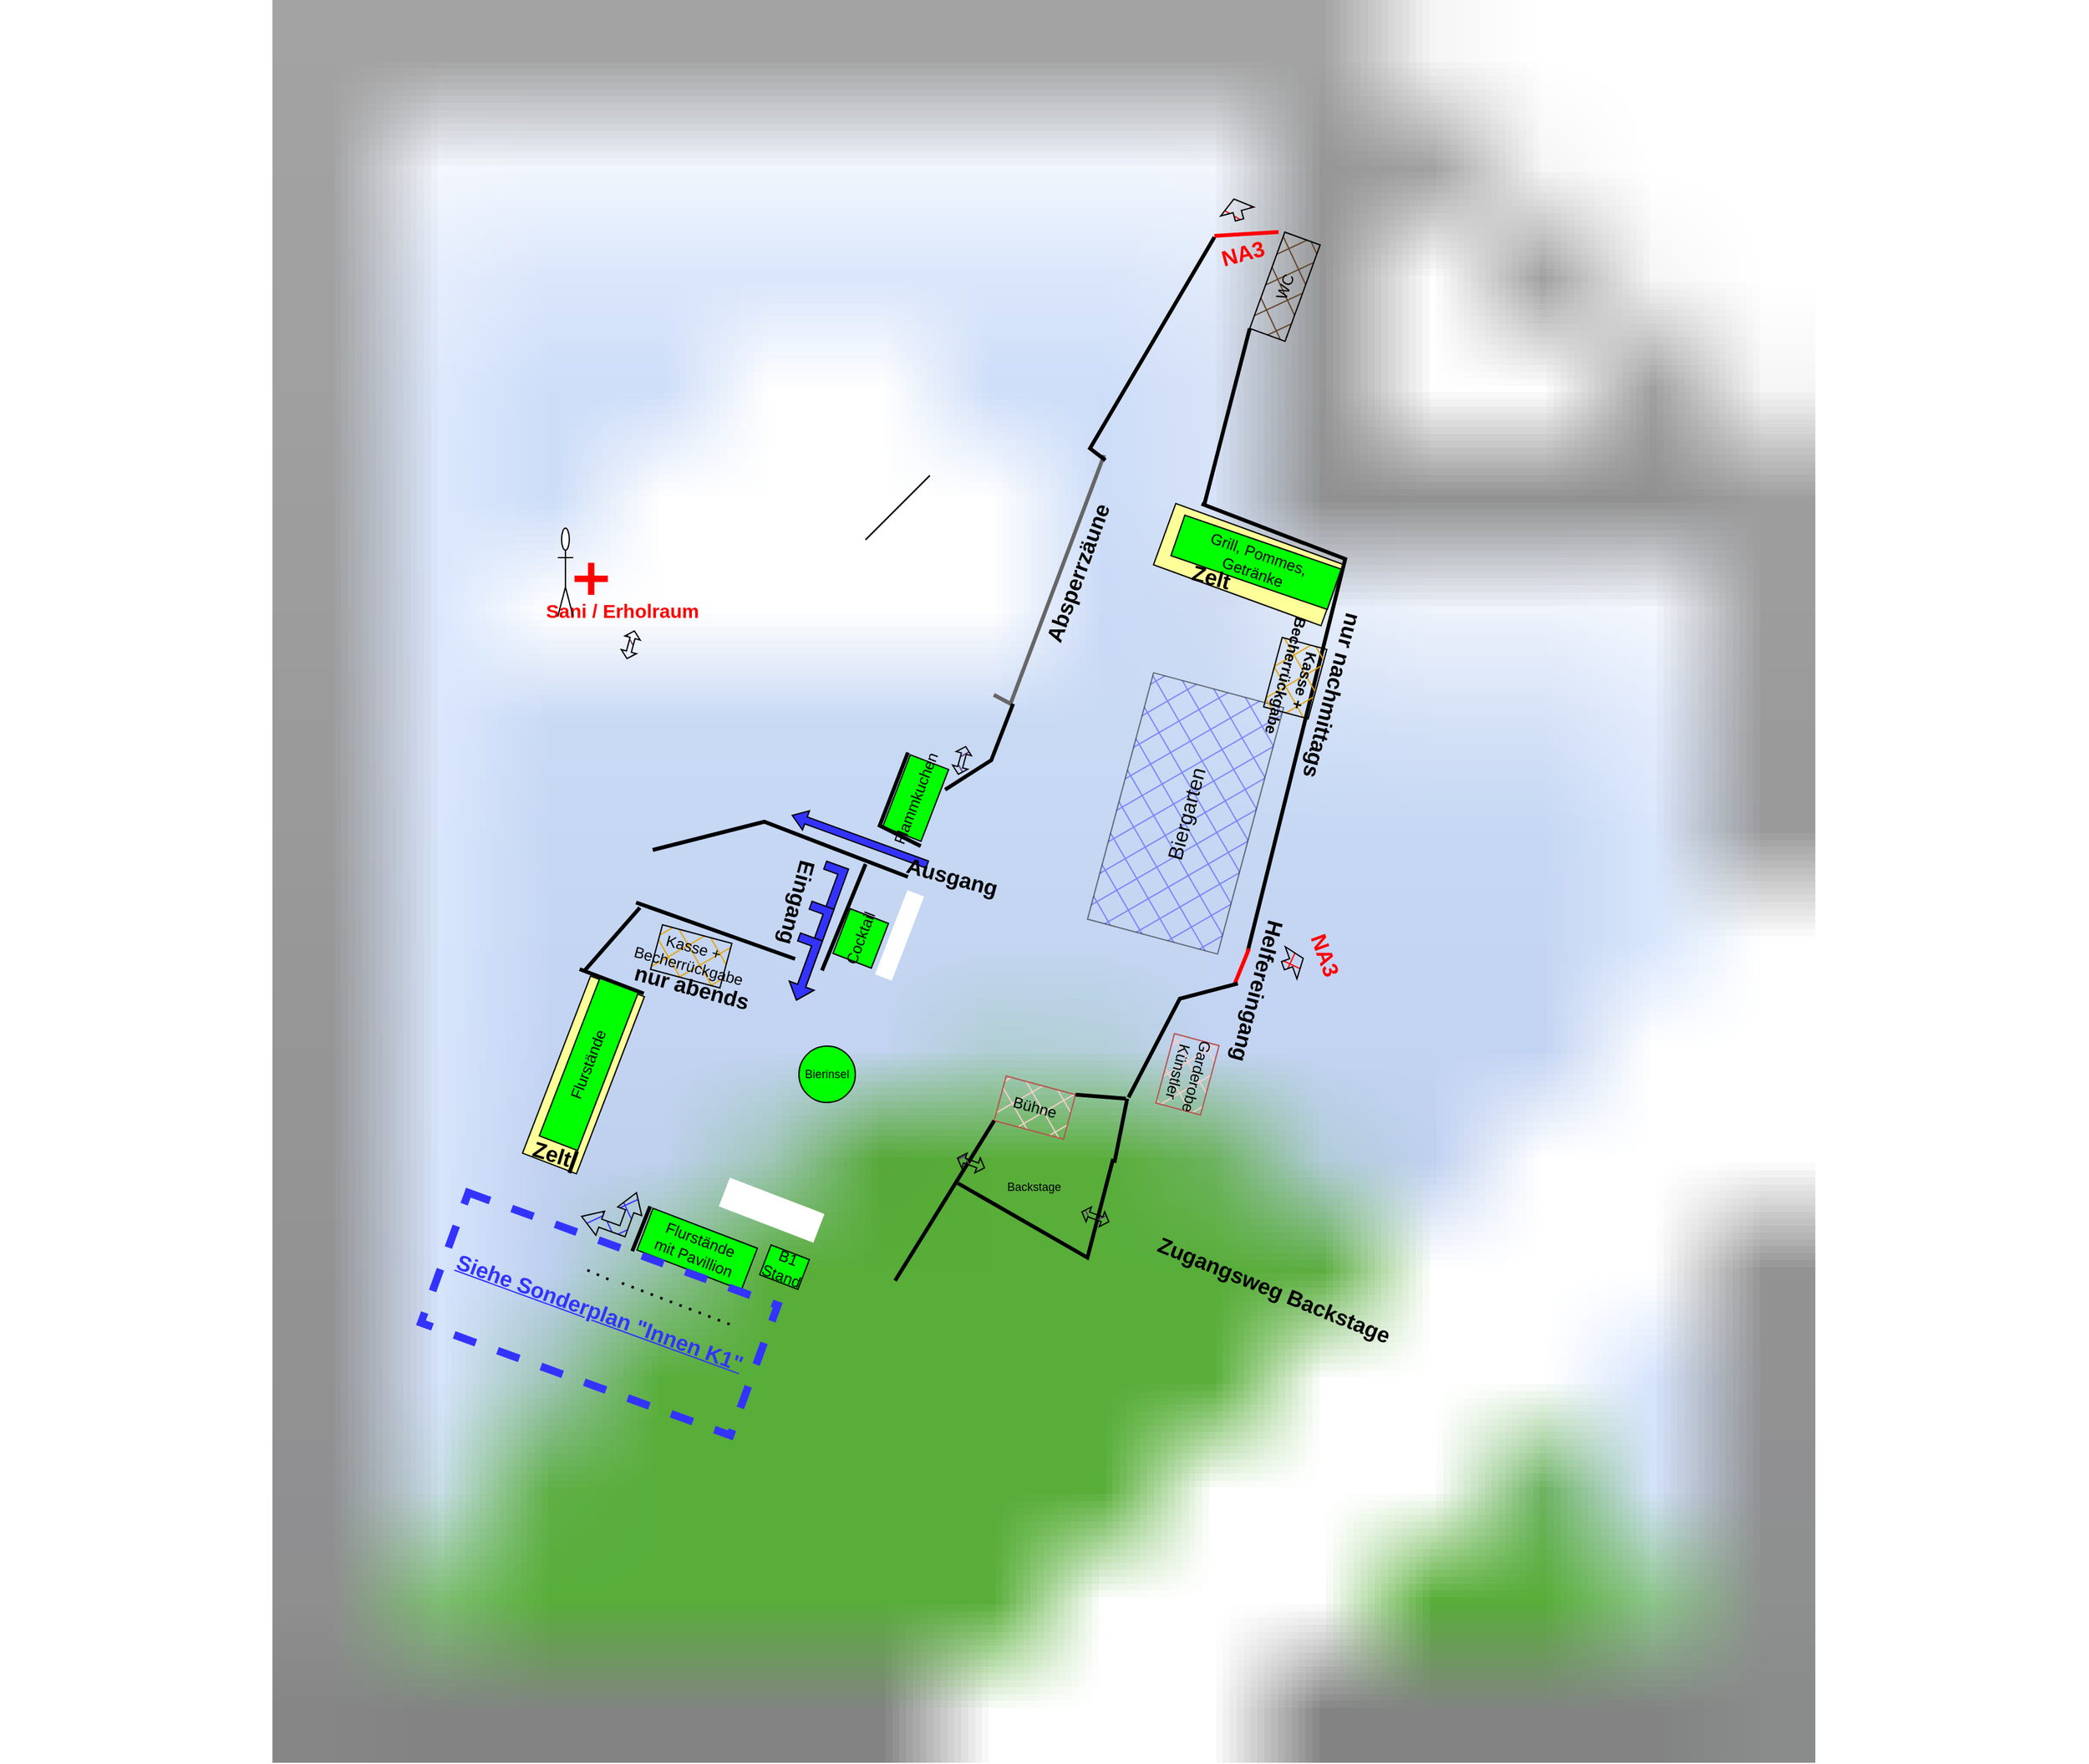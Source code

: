 <mxfile version="19.0.2" type="github">
  <diagram id="Wfs0pKFtCN_PEFJKDJEH" name="Page-1">
    <mxGraphModel dx="1382" dy="774" grid="1" gridSize="1" guides="1" tooltips="1" connect="1" arrows="1" fold="1" page="1" pageScale="1" pageWidth="1654" pageHeight="1169" backgroundImage="{&quot;src&quot;:&quot;https://home.hadiko.de/~joshua.bachmeier/uploads/Lageplan%20Heimfest.jpg&quot;,&quot;width&quot;:&quot;1628&quot;,&quot;height&quot;:&quot;1375&quot;,&quot;x&quot;:0,&quot;y&quot;:0}" math="0" shadow="0">
      <root>
        <mxCell id="0" />
        <mxCell id="1" parent="0" />
        <mxCell id="NUkmJvfwwcGjsjb0By5V-2" value="" style="rounded=0;whiteSpace=wrap;html=1;fontSize=17;rotation=291;fillColor=#FFFF99;direction=west;" parent="1" vertex="1">
          <mxGeometry x="381" y="816" width="148" height="45" as="geometry" />
        </mxCell>
        <mxCell id="NUkmJvfwwcGjsjb0By5V-1" value="" style="rounded=0;whiteSpace=wrap;html=1;fontSize=17;rotation=20;fillColor=#FFFF99;" parent="1" vertex="1">
          <mxGeometry x="904" y="415" width="139" height="50.86" as="geometry" />
        </mxCell>
        <mxCell id="w3jfegyJL3XXw5E8wWUC-4" value="" style="endArrow=none;html=1;rounded=0;strokeColor=default;strokeWidth=3;" parent="1" edge="1">
          <mxGeometry width="50" height="50" relative="1" as="geometry">
            <mxPoint x="496" y="704" as="sourcePoint" />
            <mxPoint x="620" y="748" as="targetPoint" />
          </mxGeometry>
        </mxCell>
        <mxCell id="w3jfegyJL3XXw5E8wWUC-7" value="" style="endArrow=none;html=1;rounded=0;strokeColor=default;strokeWidth=3;" parent="1" edge="1">
          <mxGeometry width="50" height="50" relative="1" as="geometry">
            <mxPoint x="509" y="663" as="sourcePoint" />
            <mxPoint x="708" y="684" as="targetPoint" />
            <Array as="points">
              <mxPoint x="596" y="641" />
            </Array>
          </mxGeometry>
        </mxCell>
        <mxCell id="w3jfegyJL3XXw5E8wWUC-8" value="" style="endArrow=none;html=1;rounded=0;strokeColor=default;strokeWidth=3;" parent="1" edge="1">
          <mxGeometry width="50" height="50" relative="1" as="geometry">
            <mxPoint x="641" y="757" as="sourcePoint" />
            <mxPoint x="675" y="674" as="targetPoint" />
          </mxGeometry>
        </mxCell>
        <mxCell id="w3jfegyJL3XXw5E8wWUC-62" value="" style="endArrow=none;html=1;rounded=0;labelBackgroundColor=none;labelBorderColor=none;fontColor=none;strokeColor=#000000;strokeWidth=3;" parent="1" edge="1">
          <mxGeometry width="50" height="50" relative="1" as="geometry">
            <mxPoint x="937" y="393" as="sourcePoint" />
            <mxPoint x="973" y="742" as="targetPoint" />
            <Array as="points">
              <mxPoint x="1049" y="436" />
            </Array>
          </mxGeometry>
        </mxCell>
        <mxCell id="w3jfegyJL3XXw5E8wWUC-63" value="" style="endArrow=none;html=1;rounded=0;labelBackgroundColor=none;labelBorderColor=none;fontColor=none;strokeColor=#666666;strokeWidth=3;" parent="1" edge="1">
          <mxGeometry width="50" height="50" relative="1" as="geometry">
            <mxPoint x="861" y="355" as="sourcePoint" />
            <mxPoint x="775" y="542" as="targetPoint" />
            <Array as="points">
              <mxPoint x="788" y="549" />
            </Array>
          </mxGeometry>
        </mxCell>
        <mxCell id="w3jfegyJL3XXw5E8wWUC-71" value="" style="endArrow=none;dashed=1;html=1;dashPattern=1 3;strokeWidth=2;rounded=0;labelBackgroundColor=none;labelBorderColor=none;fontColor=none;startArrow=none;" parent="1" edge="1">
          <mxGeometry width="50" height="50" relative="1" as="geometry">
            <mxPoint x="458" y="990.765" as="sourcePoint" />
            <mxPoint x="477" y="999" as="targetPoint" />
          </mxGeometry>
        </mxCell>
        <mxCell id="w3jfegyJL3XXw5E8wWUC-75" value="" style="endArrow=none;html=1;rounded=0;labelBackgroundColor=none;labelBorderColor=none;fontColor=none;strokeColor=#000000;strokeWidth=3;" parent="1" edge="1">
          <mxGeometry width="50" height="50" relative="1" as="geometry">
            <mxPoint x="493" y="976" as="sourcePoint" />
            <mxPoint x="507" y="941" as="targetPoint" />
          </mxGeometry>
        </mxCell>
        <mxCell id="w3jfegyJL3XXw5E8wWUC-76" value="" style="html=1;shadow=0;dashed=0;align=center;verticalAlign=middle;shape=mxgraph.arrows2.bendArrow;dy=3.28;dx=11.74;notch=0;arrowHead=20.2;rounded=0;fontColor=none;fillColor=#3333FF;rotation=110;strokeWidth=1;" parent="1" vertex="1">
          <mxGeometry x="582.73" y="715.12" width="109.76" height="24.99" as="geometry" />
        </mxCell>
        <mxCell id="w3jfegyJL3XXw5E8wWUC-80" value="" style="html=1;shadow=0;dashed=0;align=center;verticalAlign=middle;shape=mxgraph.arrows2.bendArrow;dy=3.28;dx=11.74;notch=0;arrowHead=20.2;rounded=0;fontColor=none;fillColor=#3333FF;rotation=110;strokeWidth=1;" parent="1" vertex="1">
          <mxGeometry x="593.68" y="730.75" width="76.49" height="24.99" as="geometry" />
        </mxCell>
        <mxCell id="w3jfegyJL3XXw5E8wWUC-81" value="" style="html=1;shadow=0;dashed=0;align=center;verticalAlign=middle;shape=mxgraph.arrows2.bendArrow;dy=3.28;dx=11.74;notch=0;arrowHead=20.2;rounded=0;fontColor=none;fillColor=#3333FF;rotation=110;strokeWidth=1;" parent="1" vertex="1">
          <mxGeometry x="602.34" y="743.12" width="50.17" height="24.99" as="geometry" />
        </mxCell>
        <mxCell id="w3jfegyJL3XXw5E8wWUC-82" value="" style="html=1;shadow=0;dashed=0;align=center;verticalAlign=middle;shape=mxgraph.arrows2.arrow;dy=0.64;dx=11.41;flipH=1;notch=0;fontColor=none;strokeWidth=1;fillColor=#3333FF;rotation=20;" parent="1" vertex="1">
          <mxGeometry x="614.43" y="647.21" width="112" height="16" as="geometry" />
        </mxCell>
        <mxCell id="w3jfegyJL3XXw5E8wWUC-83" value="&lt;div&gt;Cocktail&lt;/div&gt;" style="rounded=0;whiteSpace=wrap;html=1;fontColor=none;strokeWidth=1;fillColor=#00FF00;rotation=291;" parent="1" vertex="1">
          <mxGeometry x="652.51" y="716" width="37.37" height="32" as="geometry" />
        </mxCell>
        <mxCell id="w3jfegyJL3XXw5E8wWUC-84" value="&lt;div&gt;Flammkuchen&lt;br&gt;&lt;/div&gt;" style="rounded=0;whiteSpace=wrap;html=1;fontColor=none;strokeWidth=1;fillColor=#00FF00;rotation=291;" parent="1" vertex="1">
          <mxGeometry x="684.05" y="606.53" width="60" height="32" as="geometry" />
        </mxCell>
        <mxCell id="w3jfegyJL3XXw5E8wWUC-85" value="&lt;div&gt;Flurstände&lt;/div&gt;" style="rounded=0;whiteSpace=wrap;html=1;fontColor=none;strokeWidth=1;fillColor=#00FF00;rotation=291;" parent="1" vertex="1">
          <mxGeometry x="393.15" y="814.14" width="132" height="32" as="geometry" />
        </mxCell>
        <mxCell id="w3jfegyJL3XXw5E8wWUC-86" value="" style="endArrow=none;html=1;rounded=0;labelBackgroundColor=none;labelBorderColor=none;fontColor=none;strokeColor=#000000;strokeWidth=3;" parent="1" edge="1">
          <mxGeometry width="50" height="50" relative="1" as="geometry">
            <mxPoint x="502" y="775" as="sourcePoint" />
            <mxPoint x="452" y="756" as="targetPoint" />
          </mxGeometry>
        </mxCell>
        <mxCell id="w3jfegyJL3XXw5E8wWUC-87" value="" style="endArrow=none;html=1;rounded=0;labelBackgroundColor=none;labelBorderColor=none;fontColor=none;strokeColor=#000000;strokeWidth=3;" parent="1" edge="1">
          <mxGeometry width="50" height="50" relative="1" as="geometry">
            <mxPoint x="444" y="915" as="sourcePoint" />
            <mxPoint x="450" y="898" as="targetPoint" />
          </mxGeometry>
        </mxCell>
        <mxCell id="w3jfegyJL3XXw5E8wWUC-88" value="Flurstände&lt;br&gt;mit Pavillion" style="rounded=0;whiteSpace=wrap;html=1;fontColor=none;strokeWidth=1;fillColor=#00FF00;rotation=21;" parent="1" vertex="1">
          <mxGeometry x="500.08" y="956.94" width="87.18" height="34.87" as="geometry" />
        </mxCell>
        <mxCell id="w3jfegyJL3XXw5E8wWUC-89" value="&lt;div style=&quot;font-size: 9px&quot;&gt;Bierinsel&lt;/div&gt;" style="ellipse;whiteSpace=wrap;html=1;aspect=fixed;fontColor=default;strokeWidth=1;fillColor=#00FF00;fontSize=10;" parent="1" vertex="1">
          <mxGeometry x="623" y="816" width="44" height="44" as="geometry" />
        </mxCell>
        <mxCell id="w3jfegyJL3XXw5E8wWUC-92" value="&lt;div&gt;Grill, Pommes, Getränke&lt;/div&gt;" style="rounded=0;whiteSpace=wrap;html=1;fontColor=default;strokeWidth=1;fillColor=#00FF00;rotation=19;" parent="1" vertex="1">
          <mxGeometry x="915" y="422" width="128.94" height="33.34" as="geometry" />
        </mxCell>
        <mxCell id="w3jfegyJL3XXw5E8wWUC-98" value="" style="endArrow=none;html=1;rounded=0;labelBackgroundColor=none;labelBorderColor=none;fontColor=default;strokeColor=#000000;strokeWidth=3;exitX=0;exitY=0;exitDx=0;exitDy=0;" parent="1" source="w3jfegyJL3XXw5E8wWUC-112" edge="1">
          <mxGeometry width="50" height="50" relative="1" as="geometry">
            <mxPoint x="833" y="399" as="sourcePoint" />
            <mxPoint x="939" y="394" as="targetPoint" />
            <Array as="points" />
          </mxGeometry>
        </mxCell>
        <mxCell id="w3jfegyJL3XXw5E8wWUC-99" value="" style="endArrow=none;html=1;rounded=0;labelBackgroundColor=none;labelBorderColor=none;fontColor=default;strokeColor=#FF0000;strokeWidth=3;" parent="1" edge="1">
          <mxGeometry width="50" height="50" relative="1" as="geometry">
            <mxPoint x="947" y="184" as="sourcePoint" />
            <mxPoint x="997" y="181" as="targetPoint" />
          </mxGeometry>
        </mxCell>
        <mxCell id="w3jfegyJL3XXw5E8wWUC-100" value="&lt;div&gt;Bühne&lt;/div&gt;" style="rounded=0;whiteSpace=wrap;html=1;glass=0;sketch=0;fillStyle=cross-hatch;strokeWidth=1;fillColor=#f8cecc;rotation=15;strokeColor=#b85450;" parent="1" vertex="1">
          <mxGeometry x="779" y="846" width="56" height="36" as="geometry" />
        </mxCell>
        <mxCell id="w3jfegyJL3XXw5E8wWUC-101" value="" style="endArrow=none;html=1;rounded=0;labelBackgroundColor=none;labelBorderColor=none;fontColor=default;strokeColor=#000000;strokeWidth=3;exitX=1;exitY=0;exitDx=0;exitDy=0;" parent="1" source="w3jfegyJL3XXw5E8wWUC-100" edge="1">
          <mxGeometry width="50" height="50" relative="1" as="geometry">
            <mxPoint x="566" y="654" as="sourcePoint" />
            <mxPoint x="878" y="857" as="targetPoint" />
          </mxGeometry>
        </mxCell>
        <mxCell id="w3jfegyJL3XXw5E8wWUC-102" value="" style="endArrow=none;html=1;rounded=0;labelBackgroundColor=none;labelBorderColor=none;fontColor=default;strokeColor=#000000;strokeWidth=3;entryX=0;entryY=1;entryDx=0;entryDy=0;" parent="1" target="w3jfegyJL3XXw5E8wWUC-100" edge="1">
          <mxGeometry width="50" height="50" relative="1" as="geometry">
            <mxPoint x="698" y="999" as="sourcePoint" />
            <mxPoint x="616" y="604" as="targetPoint" />
          </mxGeometry>
        </mxCell>
        <mxCell id="w3jfegyJL3XXw5E8wWUC-104" value="" style="html=1;shadow=0;dashed=0;align=center;verticalAlign=middle;shape=mxgraph.arrows2.bendDoubleArrow;dy=3.36;dx=15.43;arrowHead=19.94;rounded=0;glass=0;sketch=0;fillStyle=cross-hatch;fontColor=default;strokeWidth=1;fillColor=#3333FF;gradientColor=none;rotation=200;" parent="1" vertex="1">
          <mxGeometry x="456" y="925" width="43.85" height="42" as="geometry" />
        </mxCell>
        <mxCell id="w3jfegyJL3XXw5E8wWUC-106" value="" style="endArrow=none;dashed=1;html=1;dashPattern=1 3;strokeWidth=2;rounded=0;labelBackgroundColor=none;labelBorderColor=none;fontColor=none;" parent="1" edge="1">
          <mxGeometry width="50" height="50" relative="1" as="geometry">
            <mxPoint x="569" y="1033" as="sourcePoint" />
            <mxPoint x="480" y="999" as="targetPoint" />
          </mxGeometry>
        </mxCell>
        <mxCell id="w3jfegyJL3XXw5E8wWUC-111" value="&lt;div&gt;&lt;font style=&quot;font-size: 16px&quot;&gt;Biergarten&lt;/font&gt;&lt;/div&gt;" style="rounded=0;whiteSpace=wrap;html=1;glass=0;sketch=0;fillStyle=cross-hatch;fontColor=default;strokeWidth=1;fillColor=#3333FF;gradientColor=none;rotation=-75;strokeColor=default;opacity=50;" parent="1" vertex="1">
          <mxGeometry x="825" y="582" width="199" height="105" as="geometry" />
        </mxCell>
        <mxCell id="w3jfegyJL3XXw5E8wWUC-112" value="WC" style="rounded=0;whiteSpace=wrap;html=1;glass=0;sketch=0;fillStyle=cross-hatch;fontColor=default;strokeColor=default;strokeWidth=1;fillColor=#63452C;gradientColor=none;rotation=-70;" parent="1" vertex="1">
          <mxGeometry x="962" y="209.0" width="80" height="29.32" as="geometry" />
        </mxCell>
        <mxCell id="w3jfegyJL3XXw5E8wWUC-117" value="" style="endArrow=none;html=1;rounded=0;labelBackgroundColor=none;labelBorderColor=none;fontColor=default;strokeColor=#000000;strokeWidth=3;" parent="1" edge="1">
          <mxGeometry width="50" height="50" relative="1" as="geometry">
            <mxPoint x="869" y="907" as="sourcePoint" />
            <mxPoint x="879" y="857" as="targetPoint" />
          </mxGeometry>
        </mxCell>
        <mxCell id="w3jfegyJL3XXw5E8wWUC-118" value="" style="endArrow=none;html=1;rounded=0;labelBackgroundColor=none;labelBorderColor=none;fontColor=default;strokeColor=#000000;strokeWidth=3;" parent="1" edge="1">
          <mxGeometry width="50" height="50" relative="1" as="geometry">
            <mxPoint x="747" y="923" as="sourcePoint" />
            <mxPoint x="868" y="904" as="targetPoint" />
            <Array as="points">
              <mxPoint x="848" y="981" />
            </Array>
          </mxGeometry>
        </mxCell>
        <mxCell id="w3jfegyJL3XXw5E8wWUC-120" value="" style="html=1;shadow=0;dashed=0;align=center;verticalAlign=middle;shape=mxgraph.arrows2.twoWayArrow;dy=0.68;dx=5.67;glass=0;sketch=0;fillStyle=cross-hatch;fontColor=default;strokeColor=default;strokeWidth=1;fillColor=#613583;gradientColor=none;rotation=20;" parent="1" vertex="1">
          <mxGeometry x="843" y="943" width="22.33" height="12.29" as="geometry" />
        </mxCell>
        <mxCell id="w3jfegyJL3XXw5E8wWUC-129" value="" style="html=1;shadow=0;dashed=0;align=center;verticalAlign=middle;shape=mxgraph.arrows2.twoWayArrow;dy=0.68;dx=5.67;glass=0;sketch=0;fillStyle=cross-hatch;fontColor=default;strokeColor=default;strokeWidth=1;fillColor=#613583;gradientColor=none;rotation=20;" parent="1" vertex="1">
          <mxGeometry x="746" y="901" width="22.33" height="12.29" as="geometry" />
        </mxCell>
        <mxCell id="w3jfegyJL3XXw5E8wWUC-151" value="&lt;div&gt;&lt;b&gt;&lt;font style=&quot;font-size: 17px&quot;&gt;Zelt&lt;/font&gt;&lt;/b&gt;&lt;/div&gt;" style="text;html=1;align=center;verticalAlign=middle;resizable=0;points=[];autosize=1;strokeColor=none;fillColor=none;fontSize=9;fontColor=default;rotation=15;" parent="1" vertex="1">
          <mxGeometry x="923" y="441" width="41" height="19" as="geometry" />
        </mxCell>
        <mxCell id="w3jfegyJL3XXw5E8wWUC-153" value="&lt;div&gt;Backstage&lt;/div&gt;" style="text;html=1;align=center;verticalAlign=middle;resizable=0;points=[];autosize=1;strokeColor=none;fillColor=none;fontSize=9;fontColor=default;" parent="1" vertex="1">
          <mxGeometry x="779" y="918" width="53" height="16" as="geometry" />
        </mxCell>
        <mxCell id="w3jfegyJL3XXw5E8wWUC-156" value="Sani / Erholraum" style="text;html=1;align=center;verticalAlign=middle;resizable=0;points=[];autosize=1;strokeColor=none;fillColor=none;fontSize=15;fontColor=#FF0000;fontStyle=1" parent="1" vertex="1">
          <mxGeometry x="420" y="464" width="130" height="23" as="geometry" />
        </mxCell>
        <mxCell id="w3jfegyJL3XXw5E8wWUC-160" value="" style="endArrow=none;html=1;rounded=0;labelBackgroundColor=none;labelBorderColor=none;fontSize=9;fontColor=default;strokeColor=#000000;strokeWidth=3;" parent="1" edge="1">
          <mxGeometry width="50" height="50" relative="1" as="geometry">
            <mxPoint x="718" y="660" as="sourcePoint" />
            <mxPoint x="708" y="587" as="targetPoint" />
            <Array as="points">
              <mxPoint x="686" y="644" />
            </Array>
          </mxGeometry>
        </mxCell>
        <mxCell id="w3jfegyJL3XXw5E8wWUC-241" value="Actor" style="shape=umlActor;verticalLabelPosition=bottom;verticalAlign=top;outlineConnect=0;fontColor=none;html=1;noLabel=1;" parent="1" vertex="1">
          <mxGeometry x="434.94" y="412" width="12" height="69" as="geometry" />
        </mxCell>
        <mxCell id="w3jfegyJL3XXw5E8wWUC-242" value="" style="html=1;shadow=0;dashed=0;align=center;verticalAlign=middle;shape=mxgraph.arrows2.twoWayArrow;dy=0.68;dx=5.67;glass=0;sketch=0;fillStyle=cross-hatch;fontColor=default;strokeColor=default;strokeWidth=1;fillColor=#613583;gradientColor=none;rotation=105;" parent="1" vertex="1">
          <mxGeometry x="480.67" y="496.85" width="22.33" height="12.29" as="geometry" />
        </mxCell>
        <mxCell id="NUkmJvfwwcGjsjb0By5V-5" value="&lt;div&gt;&lt;b&gt;&lt;font style=&quot;font-size: 17px&quot;&gt;Zelt&lt;/font&gt;&lt;/b&gt;&lt;/div&gt;" style="text;html=1;align=center;verticalAlign=middle;resizable=0;points=[];autosize=1;strokeColor=none;fillColor=none;fontSize=9;fontColor=default;rotation=17;" parent="1" vertex="1">
          <mxGeometry x="409.31" y="891" width="41" height="19" as="geometry" />
        </mxCell>
        <mxCell id="NUkmJvfwwcGjsjb0By5V-7" value="&lt;div&gt;&lt;b&gt;&lt;font style=&quot;font-size: 17px&quot;&gt;Ausgang&lt;/font&gt;&lt;/b&gt;&lt;/div&gt;" style="text;html=1;align=center;verticalAlign=middle;resizable=0;points=[];autosize=1;strokeColor=none;fillColor=none;fontSize=9;fontColor=default;rotation=15;" parent="1" vertex="1">
          <mxGeometry x="700" y="675" width="84" height="19" as="geometry" />
        </mxCell>
        <mxCell id="NUkmJvfwwcGjsjb0By5V-9" value="&lt;div&gt;&lt;b&gt;&lt;font style=&quot;font-size: 17px&quot;&gt;Eingang&lt;/font&gt;&lt;/b&gt;&lt;/div&gt;" style="text;html=1;align=center;verticalAlign=middle;resizable=0;points=[];autosize=1;strokeColor=none;fillColor=none;fontSize=9;fontColor=default;rotation=105;" parent="1" vertex="1">
          <mxGeometry x="582" y="694" width="78" height="19" as="geometry" />
        </mxCell>
        <mxCell id="D4YwwgCK-rwBsuPC_7lr-1" value="&lt;div&gt;&lt;b&gt;&lt;font style=&quot;font-size: 17px&quot;&gt;NA3&lt;/font&gt;&lt;/b&gt;&lt;/div&gt;" style="text;html=1;align=center;verticalAlign=middle;resizable=0;points=[];autosize=1;strokeColor=none;fillColor=none;fontSize=9;fontColor=#FF0000;rotation=-15;" parent="1" vertex="1">
          <mxGeometry x="946" y="189" width="45" height="19" as="geometry" />
        </mxCell>
        <mxCell id="D4YwwgCK-rwBsuPC_7lr-6" value="" style="endArrow=none;html=1;rounded=0;labelBackgroundColor=none;labelBorderColor=none;fontColor=default;strokeColor=#000000;strokeWidth=3;" parent="1" edge="1">
          <mxGeometry width="50" height="50" relative="1" as="geometry">
            <mxPoint x="947" y="185" as="sourcePoint" />
            <mxPoint x="862" y="359" as="targetPoint" />
            <Array as="points">
              <mxPoint x="850" y="349.77" />
            </Array>
          </mxGeometry>
        </mxCell>
        <mxCell id="D4YwwgCK-rwBsuPC_7lr-7" value="" style="html=1;shadow=0;dashed=0;align=center;verticalAlign=middle;shape=mxgraph.arrows2.arrow;dy=0.75;dx=10.09;direction=south;notch=0;glass=0;sketch=0;fillStyle=cross-hatch;fontColor=default;strokeColor=default;strokeWidth=1;fillColor=#FF0000;gradientColor=none;rotation=-195;" parent="1" vertex="1">
          <mxGeometry x="951" y="155" width="26.73" height="16.83" as="geometry" />
        </mxCell>
        <mxCell id="D4YwwgCK-rwBsuPC_7lr-9" value="&lt;font style=&quot;font-size: 17px&quot; color=&quot;#3333ff&quot;&gt;&lt;b&gt;&lt;u&gt;Siehe Sonderplan &quot;Innen K1&quot;&lt;/u&gt;&lt;/b&gt;&lt;/font&gt;" style="rounded=0;whiteSpace=wrap;html=1;fontColor=#FF0000;rotation=20;fillColor=none;strokeColor=#3333FF;strokeWidth=6;dashed=1;" parent="1" vertex="1">
          <mxGeometry x="339" y="971" width="256.77" height="108" as="geometry" />
        </mxCell>
        <mxCell id="NjJawy5yZ8ZEdPmJlJTa-1" value="" style="rounded=0;whiteSpace=wrap;html=1;strokeWidth=1;rotation=21;strokeColor=none;" parent="1" vertex="1">
          <mxGeometry x="562.22" y="932" width="79" height="24" as="geometry" />
        </mxCell>
        <mxCell id="NjJawy5yZ8ZEdPmJlJTa-2" value="" style="rounded=0;whiteSpace=wrap;html=1;strokeWidth=1;rotation=21;strokeColor=none;" parent="1" vertex="1">
          <mxGeometry x="694.51" y="694.54" width="13.95" height="70.34" as="geometry" />
        </mxCell>
        <mxCell id="NjJawy5yZ8ZEdPmJlJTa-3" value="" style="shape=cross;whiteSpace=wrap;html=1;fontSize=15;fontColor=#FF0000;fillColor=#FF0000;strokeColor=none;" parent="1" vertex="1">
          <mxGeometry x="448" y="439" width="26" height="25" as="geometry" />
        </mxCell>
        <mxCell id="zEaIrgbPwqwV_-SyikPa-1" value="&lt;div&gt;&lt;b&gt;&lt;font style=&quot;font-size: 17px&quot;&gt;NA3&lt;/font&gt;&lt;/b&gt;&lt;/div&gt;" style="text;html=1;align=center;verticalAlign=middle;resizable=0;points=[];autosize=1;strokeColor=none;fillColor=none;fontSize=9;fontColor=#FF0000;rotation=70;" parent="1" vertex="1">
          <mxGeometry x="1010" y="735" width="45" height="19" as="geometry" />
        </mxCell>
        <mxCell id="zEaIrgbPwqwV_-SyikPa-2" value="" style="html=1;shadow=0;dashed=0;align=center;verticalAlign=middle;shape=mxgraph.arrows2.arrow;dy=0.75;dx=10.09;direction=south;notch=0;glass=0;sketch=0;fillStyle=cross-hatch;fontColor=default;strokeColor=default;strokeWidth=1;fillColor=#FF0000;gradientColor=none;rotation=-110;" parent="1" vertex="1">
          <mxGeometry x="995" y="742" width="26.73" height="16.83" as="geometry" />
        </mxCell>
        <mxCell id="zEaIrgbPwqwV_-SyikPa-3" value="" style="endArrow=none;html=1;rounded=0;labelBackgroundColor=none;labelBorderColor=none;fontColor=default;strokeColor=#FF0000;strokeWidth=3;" parent="1" edge="1">
          <mxGeometry width="50" height="50" relative="1" as="geometry">
            <mxPoint x="963" y="767" as="sourcePoint" />
            <mxPoint x="974" y="740" as="targetPoint" />
          </mxGeometry>
        </mxCell>
        <mxCell id="j9RiTQhC1SYrfNbR4d4D-1" value="" style="endArrow=none;html=1;rounded=0;" edge="1" parent="1">
          <mxGeometry width="50" height="50" relative="1" as="geometry">
            <mxPoint x="675" y="421" as="sourcePoint" />
            <mxPoint x="725" y="371" as="targetPoint" />
          </mxGeometry>
        </mxCell>
        <mxCell id="j9RiTQhC1SYrfNbR4d4D-2" value="" style="endArrow=none;html=1;rounded=0;" edge="1" parent="1">
          <mxGeometry width="50" height="50" relative="1" as="geometry">
            <mxPoint x="675" y="421" as="sourcePoint" />
            <mxPoint x="725" y="371" as="targetPoint" />
          </mxGeometry>
        </mxCell>
        <mxCell id="j9RiTQhC1SYrfNbR4d4D-3" value="" style="endArrow=none;html=1;rounded=0;" edge="1" parent="1">
          <mxGeometry width="50" height="50" relative="1" as="geometry">
            <mxPoint x="675" y="421" as="sourcePoint" />
            <mxPoint x="725" y="371" as="targetPoint" />
          </mxGeometry>
        </mxCell>
        <mxCell id="j9RiTQhC1SYrfNbR4d4D-5" value="" style="endArrow=none;html=1;rounded=0;strokeColor=default;strokeWidth=3;" edge="1" parent="1">
          <mxGeometry width="50" height="50" relative="1" as="geometry">
            <mxPoint x="456" y="757" as="sourcePoint" />
            <mxPoint x="499" y="708" as="targetPoint" />
          </mxGeometry>
        </mxCell>
        <mxCell id="j9RiTQhC1SYrfNbR4d4D-6" value="" style="endArrow=none;html=1;rounded=0;labelBackgroundColor=none;labelBorderColor=none;fontColor=default;strokeColor=#000000;strokeWidth=3;" edge="1" parent="1">
          <mxGeometry width="50" height="50" relative="1" as="geometry">
            <mxPoint x="880" y="856" as="sourcePoint" />
            <mxPoint x="965.3" y="767.14" as="targetPoint" />
            <Array as="points">
              <mxPoint x="920" y="779" />
            </Array>
          </mxGeometry>
        </mxCell>
        <mxCell id="j9RiTQhC1SYrfNbR4d4D-8" value="&lt;span style=&quot;font-size: 17px;&quot;&gt;&lt;b&gt;Helfereingang&lt;/b&gt;&lt;/span&gt;" style="text;html=1;align=center;verticalAlign=middle;resizable=0;points=[];autosize=1;strokeColor=none;fillColor=none;fontSize=9;fontColor=default;rotation=105;" vertex="1" parent="1">
          <mxGeometry x="918" y="763" width="124" height="19" as="geometry" />
        </mxCell>
        <mxCell id="j9RiTQhC1SYrfNbR4d4D-9" value="&lt;span style=&quot;font-size: 17px;&quot;&gt;&lt;b&gt;Absperrzäune&lt;/b&gt;&lt;/span&gt;" style="text;html=1;align=center;verticalAlign=middle;resizable=0;points=[];autosize=1;strokeColor=none;fillColor=none;fontSize=9;fontColor=default;rotation=-70;" vertex="1" parent="1">
          <mxGeometry x="779" y="438" width="124" height="19" as="geometry" />
        </mxCell>
        <mxCell id="j9RiTQhC1SYrfNbR4d4D-10" value="&lt;div&gt;Kasse + Becherrückgabe&lt;/div&gt;" style="rounded=0;whiteSpace=wrap;html=1;glass=0;sketch=0;fillStyle=cross-hatch;fontColor=default;strokeWidth=1;fillColor=#E5A50A;gradientColor=none;rotation=15;" vertex="1" parent="1">
          <mxGeometry x="511" y="728" width="56" height="36" as="geometry" />
        </mxCell>
        <mxCell id="j9RiTQhC1SYrfNbR4d4D-11" value="&lt;div&gt;Kasse + Becherrückgabe&lt;br&gt;&lt;/div&gt;" style="rounded=0;whiteSpace=wrap;html=1;glass=0;sketch=0;fillStyle=cross-hatch;fontColor=#000000;strokeWidth=1;fillColor=#E5A50A;gradientColor=none;rotation=105;fontStyle=1" vertex="1" parent="1">
          <mxGeometry x="982" y="511" width="56" height="36" as="geometry" />
        </mxCell>
        <mxCell id="j9RiTQhC1SYrfNbR4d4D-12" value="&lt;div&gt;&lt;b&gt;&lt;font style=&quot;font-size: 17px&quot;&gt;nur abends&lt;/font&gt;&lt;/b&gt;&lt;/div&gt;" style="text;html=1;align=center;verticalAlign=middle;resizable=0;points=[];autosize=1;strokeColor=none;fillColor=none;fontSize=9;fontColor=default;rotation=15;" vertex="1" parent="1">
          <mxGeometry x="487" y="761" width="103" height="19" as="geometry" />
        </mxCell>
        <mxCell id="j9RiTQhC1SYrfNbR4d4D-13" value="&lt;div&gt;&lt;b&gt;&lt;font style=&quot;font-size: 17px&quot;&gt;nur nachmittags&lt;/font&gt;&lt;/b&gt;&lt;/div&gt;" style="text;html=1;align=center;verticalAlign=middle;resizable=0;points=[];autosize=1;strokeColor=none;fillColor=none;fontSize=9;fontColor=default;rotation=105;" vertex="1" parent="1">
          <mxGeometry x="967" y="532" width="143" height="19" as="geometry" />
        </mxCell>
        <mxCell id="j9RiTQhC1SYrfNbR4d4D-14" value="&lt;span style=&quot;font-size: 17px;&quot;&gt;&lt;b&gt;Zugangsweg Backstage&lt;/b&gt;&lt;/span&gt;" style="text;html=1;align=center;verticalAlign=middle;resizable=0;points=[];autosize=1;strokeColor=none;fillColor=none;fontSize=9;fontColor=default;rotation=22;" vertex="1" parent="1">
          <mxGeometry x="890" y="997" width="205" height="19" as="geometry" />
        </mxCell>
        <mxCell id="j9RiTQhC1SYrfNbR4d4D-15" value="&lt;div&gt;Garderobe Künstler&lt;/div&gt;" style="rounded=0;whiteSpace=wrap;html=1;glass=0;sketch=0;fillStyle=cross-hatch;strokeWidth=1;fillColor=#f8cecc;rotation=105;strokeColor=#b85450;" vertex="1" parent="1">
          <mxGeometry x="898" y="820" width="56" height="36" as="geometry" />
        </mxCell>
        <mxCell id="j9RiTQhC1SYrfNbR4d4D-16" value="B1 Stand" style="rounded=0;whiteSpace=wrap;html=1;fontColor=none;strokeWidth=1;fillColor=#00FF00;rotation=21;" vertex="1" parent="1">
          <mxGeometry x="595.77" y="976" width="31.98" height="24.87" as="geometry" />
        </mxCell>
        <mxCell id="j9RiTQhC1SYrfNbR4d4D-17" value="" style="endArrow=none;html=1;rounded=0;strokeColor=default;strokeWidth=3;" edge="1" parent="1">
          <mxGeometry width="50" height="50" relative="1" as="geometry">
            <mxPoint x="737" y="616" as="sourcePoint" />
            <mxPoint x="790" y="549" as="targetPoint" />
            <Array as="points">
              <mxPoint x="773" y="593" />
            </Array>
          </mxGeometry>
        </mxCell>
        <mxCell id="j9RiTQhC1SYrfNbR4d4D-18" value="" style="html=1;shadow=0;dashed=0;align=center;verticalAlign=middle;shape=mxgraph.arrows2.twoWayArrow;dy=0.68;dx=5.67;glass=0;sketch=0;fillStyle=cross-hatch;fontColor=default;strokeColor=default;strokeWidth=1;fillColor=#613583;gradientColor=none;rotation=105;" vertex="1" parent="1">
          <mxGeometry x="739" y="587" width="22.33" height="12.29" as="geometry" />
        </mxCell>
      </root>
    </mxGraphModel>
  </diagram>
</mxfile>
